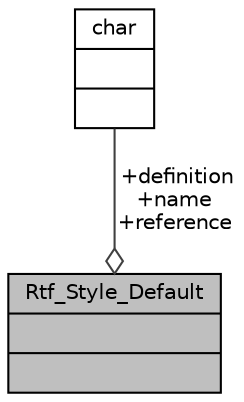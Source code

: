 digraph "Rtf_Style_Default"
{
 // LATEX_PDF_SIZE
  edge [fontname="Helvetica",fontsize="10",labelfontname="Helvetica",labelfontsize="10"];
  node [fontname="Helvetica",fontsize="10",shape=record];
  Node1 [label="{Rtf_Style_Default\n||}",height=0.2,width=0.4,color="black", fillcolor="grey75", style="filled", fontcolor="black",tooltip=" "];
  Node2 -> Node1 [color="grey25",fontsize="10",style="solid",label=" +definition\n+name\n+reference" ,arrowhead="odiamond"];
  Node2 [label="{char\n||}",height=0.2,width=0.4,color="black", fillcolor="white", style="filled",tooltip=" "];
}
